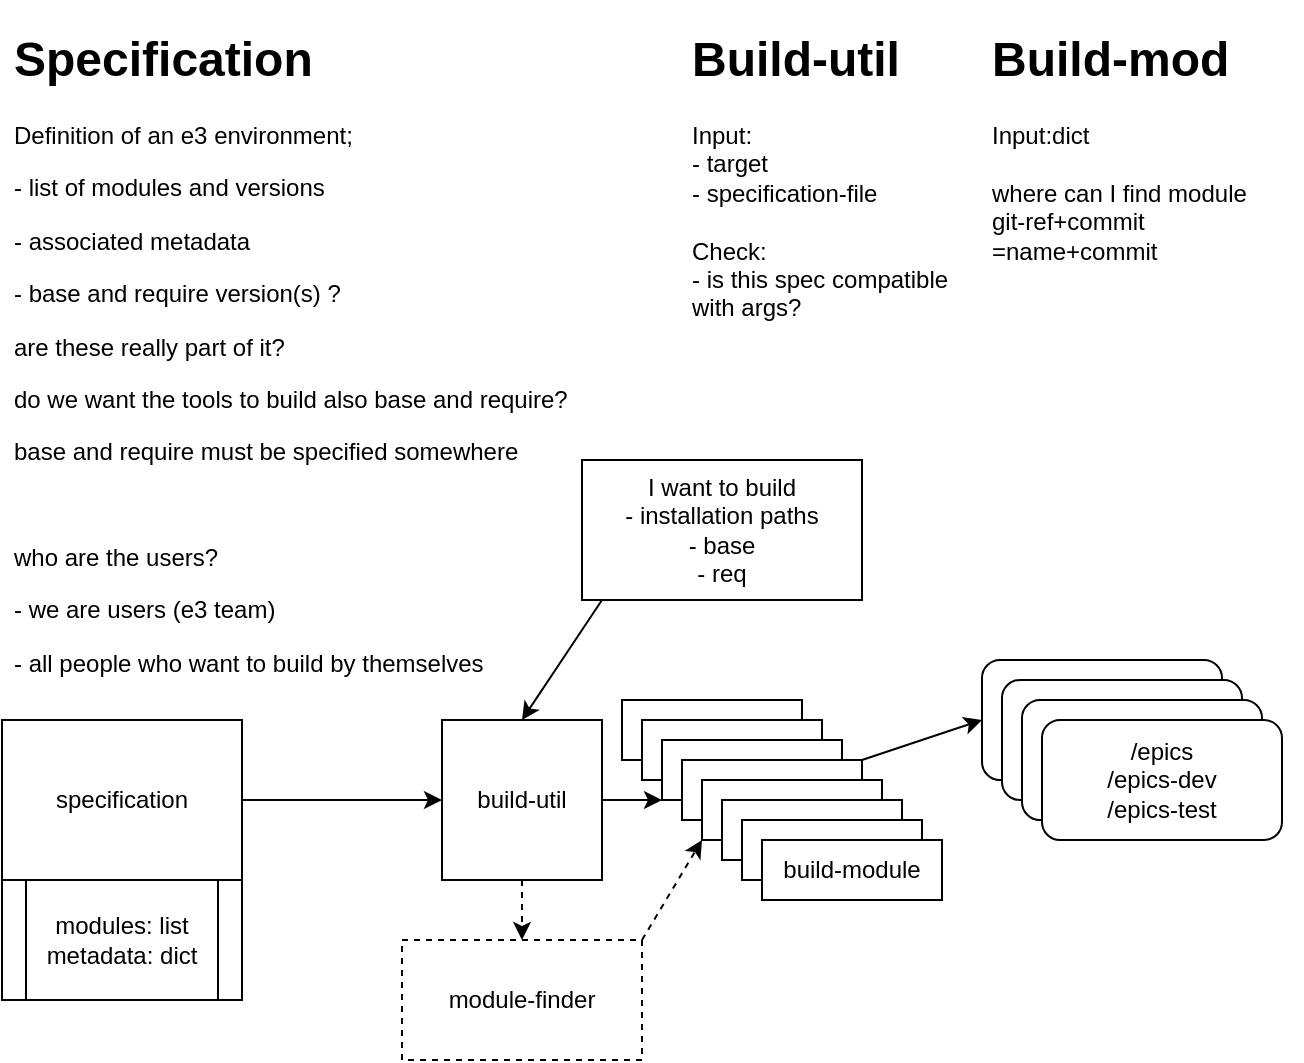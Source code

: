<mxfile version="14.5.10" type="github">
  <diagram id="X60pKRLHYqNhBMuP8MKD" name="Page-1">
    <mxGraphModel dx="466" dy="773" grid="1" gridSize="10" guides="1" tooltips="1" connect="1" arrows="1" fold="1" page="1" pageScale="1" pageWidth="827" pageHeight="1169" math="0" shadow="0">
      <root>
        <mxCell id="0" />
        <mxCell id="1" parent="0" />
        <mxCell id="a3cAYwDz3qXqtBNzGSlk-1" value="&lt;div&gt;specification&lt;/div&gt;" style="rounded=0;whiteSpace=wrap;html=1;" vertex="1" parent="1">
          <mxGeometry x="20" y="370" width="120" height="80" as="geometry" />
        </mxCell>
        <mxCell id="a3cAYwDz3qXqtBNzGSlk-3" value="&lt;h1&gt;Build-util&lt;/h1&gt;&lt;div&gt;Input:&lt;/div&gt;&lt;div&gt;- target&lt;/div&gt;&lt;div&gt;- specification-file&lt;br&gt;&lt;/div&gt;&lt;div&gt;&lt;br&gt;&lt;/div&gt;&lt;div&gt;Check:&lt;/div&gt;&lt;div&gt;- is this spec compatible with args?&lt;br&gt;&lt;/div&gt;" style="text;html=1;strokeColor=none;fillColor=none;spacing=5;spacingTop=-20;whiteSpace=wrap;overflow=hidden;rounded=0;" vertex="1" parent="1">
          <mxGeometry x="360" y="20" width="160" height="190" as="geometry" />
        </mxCell>
        <mxCell id="a3cAYwDz3qXqtBNzGSlk-4" value="&lt;div&gt;modules: list&lt;/div&gt;&lt;div&gt;metadata: dict&lt;br&gt;&lt;/div&gt;" style="shape=process;whiteSpace=wrap;html=1;backgroundOutline=1;" vertex="1" parent="1">
          <mxGeometry x="20" y="450" width="120" height="60" as="geometry" />
        </mxCell>
        <mxCell id="a3cAYwDz3qXqtBNzGSlk-5" value="" style="endArrow=classic;html=1;exitX=1;exitY=0.5;exitDx=0;exitDy=0;" edge="1" parent="1" source="a3cAYwDz3qXqtBNzGSlk-1">
          <mxGeometry width="50" height="50" relative="1" as="geometry">
            <mxPoint x="310" y="390" as="sourcePoint" />
            <mxPoint x="240" y="410" as="targetPoint" />
          </mxGeometry>
        </mxCell>
        <mxCell id="a3cAYwDz3qXqtBNzGSlk-6" value="&lt;div&gt;build-util&lt;/div&gt;" style="whiteSpace=wrap;html=1;aspect=fixed;" vertex="1" parent="1">
          <mxGeometry x="240" y="370" width="80" height="80" as="geometry" />
        </mxCell>
        <mxCell id="a3cAYwDz3qXqtBNzGSlk-7" value="" style="endArrow=classic;html=1;entryX=0.5;entryY=0;entryDx=0;entryDy=0;" edge="1" parent="1" target="a3cAYwDz3qXqtBNzGSlk-6">
          <mxGeometry width="50" height="50" relative="1" as="geometry">
            <mxPoint x="320" y="310" as="sourcePoint" />
            <mxPoint x="360" y="340" as="targetPoint" />
          </mxGeometry>
        </mxCell>
        <mxCell id="a3cAYwDz3qXqtBNzGSlk-9" value="&lt;div&gt;I want to build&lt;/div&gt;&lt;div&gt;- installation paths&lt;/div&gt;&lt;div&gt;- base&lt;/div&gt;&lt;div&gt;- req&lt;br&gt;&lt;/div&gt;" style="rounded=0;whiteSpace=wrap;html=1;" vertex="1" parent="1">
          <mxGeometry x="310" y="240" width="140" height="70" as="geometry" />
        </mxCell>
        <mxCell id="a3cAYwDz3qXqtBNzGSlk-11" value="&lt;div&gt;/epics&lt;/div&gt;&lt;div&gt;/epics-dev&lt;/div&gt;&lt;div&gt;/epics-test&lt;br&gt;&lt;/div&gt;" style="rounded=1;whiteSpace=wrap;html=1;" vertex="1" parent="1">
          <mxGeometry x="510" y="340" width="120" height="60" as="geometry" />
        </mxCell>
        <mxCell id="a3cAYwDz3qXqtBNzGSlk-12" value="&lt;div&gt;/epics&lt;/div&gt;&lt;div&gt;/epics-dev&lt;/div&gt;&lt;div&gt;/epics-test&lt;br&gt;&lt;/div&gt;" style="rounded=1;whiteSpace=wrap;html=1;" vertex="1" parent="1">
          <mxGeometry x="520" y="350" width="120" height="60" as="geometry" />
        </mxCell>
        <mxCell id="a3cAYwDz3qXqtBNzGSlk-13" value="&lt;div&gt;/epics&lt;/div&gt;&lt;div&gt;/epics-dev&lt;/div&gt;&lt;div&gt;/epics-test&lt;br&gt;&lt;/div&gt;" style="rounded=1;whiteSpace=wrap;html=1;" vertex="1" parent="1">
          <mxGeometry x="530" y="360" width="120" height="60" as="geometry" />
        </mxCell>
        <mxCell id="a3cAYwDz3qXqtBNzGSlk-14" value="&lt;div&gt;/epics&lt;/div&gt;&lt;div&gt;/epics-dev&lt;/div&gt;&lt;div&gt;/epics-test&lt;br&gt;&lt;/div&gt;" style="rounded=1;whiteSpace=wrap;html=1;" vertex="1" parent="1">
          <mxGeometry x="540" y="370" width="120" height="60" as="geometry" />
        </mxCell>
        <mxCell id="a3cAYwDz3qXqtBNzGSlk-15" value="" style="endArrow=classic;html=1;exitX=0.5;exitY=1;exitDx=0;exitDy=0;entryX=0.5;entryY=0;entryDx=0;entryDy=0;dashed=1;" edge="1" parent="1" source="a3cAYwDz3qXqtBNzGSlk-6" target="a3cAYwDz3qXqtBNzGSlk-27">
          <mxGeometry width="50" height="50" relative="1" as="geometry">
            <mxPoint x="310" y="390" as="sourcePoint" />
            <mxPoint x="360" y="340" as="targetPoint" />
          </mxGeometry>
        </mxCell>
        <mxCell id="a3cAYwDz3qXqtBNzGSlk-16" value="&lt;h1&gt;Specification&lt;/h1&gt;&lt;p&gt;Definition of an e3 environment;&lt;/p&gt;&lt;p&gt;- list of modules and versions&lt;/p&gt;&lt;p&gt;- associated metadata&lt;/p&gt;&lt;p&gt;- base and require version(s) ?&lt;/p&gt;&lt;p&gt;are these really part of it?&lt;/p&gt;&lt;p&gt;do we want the tools to build also base and require?&lt;/p&gt;&lt;p&gt;base and require must be specified somewhere&lt;/p&gt;&lt;p&gt;&lt;br&gt;&lt;/p&gt;&lt;p&gt;who are the users?&lt;/p&gt;&lt;p&gt;- we are users (e3 team)&lt;/p&gt;&lt;p&gt;- all people who want to build by themselves&lt;br&gt;&lt;/p&gt;" style="text;html=1;strokeColor=none;fillColor=none;spacing=5;spacingTop=-20;whiteSpace=wrap;overflow=hidden;rounded=0;" vertex="1" parent="1">
          <mxGeometry x="21" y="20" width="309" height="360" as="geometry" />
        </mxCell>
        <mxCell id="a3cAYwDz3qXqtBNzGSlk-17" value="build-module" style="rounded=0;whiteSpace=wrap;html=1;" vertex="1" parent="1">
          <mxGeometry x="330" y="360" width="90" height="30" as="geometry" />
        </mxCell>
        <mxCell id="a3cAYwDz3qXqtBNzGSlk-18" value="build-module" style="rounded=0;whiteSpace=wrap;html=1;" vertex="1" parent="1">
          <mxGeometry x="340" y="370" width="90" height="30" as="geometry" />
        </mxCell>
        <mxCell id="a3cAYwDz3qXqtBNzGSlk-19" value="build-module" style="rounded=0;whiteSpace=wrap;html=1;" vertex="1" parent="1">
          <mxGeometry x="350" y="380" width="90" height="30" as="geometry" />
        </mxCell>
        <mxCell id="a3cAYwDz3qXqtBNzGSlk-20" value="build-module" style="rounded=0;whiteSpace=wrap;html=1;" vertex="1" parent="1">
          <mxGeometry x="360" y="390" width="90" height="30" as="geometry" />
        </mxCell>
        <mxCell id="a3cAYwDz3qXqtBNzGSlk-21" value="build-module" style="rounded=0;whiteSpace=wrap;html=1;" vertex="1" parent="1">
          <mxGeometry x="370" y="400" width="90" height="30" as="geometry" />
        </mxCell>
        <mxCell id="a3cAYwDz3qXqtBNzGSlk-22" value="build-module" style="rounded=0;whiteSpace=wrap;html=1;" vertex="1" parent="1">
          <mxGeometry x="380" y="410" width="90" height="30" as="geometry" />
        </mxCell>
        <mxCell id="a3cAYwDz3qXqtBNzGSlk-23" value="build-module" style="rounded=0;whiteSpace=wrap;html=1;" vertex="1" parent="1">
          <mxGeometry x="390" y="420" width="90" height="30" as="geometry" />
        </mxCell>
        <mxCell id="a3cAYwDz3qXqtBNzGSlk-24" value="build-module" style="rounded=0;whiteSpace=wrap;html=1;" vertex="1" parent="1">
          <mxGeometry x="400" y="430" width="90" height="30" as="geometry" />
        </mxCell>
        <mxCell id="a3cAYwDz3qXqtBNzGSlk-25" value="&lt;h1&gt;Build-mod&lt;/h1&gt;&lt;div&gt;Input:dict&lt;/div&gt;&lt;div&gt;&lt;br&gt;&lt;/div&gt;&lt;div&gt;where can I find module&lt;/div&gt;&lt;div&gt;git-ref+commit&lt;/div&gt;&lt;div&gt;=name+commit&lt;br&gt;&lt;/div&gt;" style="text;html=1;strokeColor=none;fillColor=none;spacing=5;spacingTop=-20;whiteSpace=wrap;overflow=hidden;rounded=0;" vertex="1" parent="1">
          <mxGeometry x="510" y="20" width="160" height="190" as="geometry" />
        </mxCell>
        <mxCell id="a3cAYwDz3qXqtBNzGSlk-27" value="module-finder" style="rounded=0;whiteSpace=wrap;html=1;dashed=1;" vertex="1" parent="1">
          <mxGeometry x="220" y="480" width="120" height="60" as="geometry" />
        </mxCell>
        <mxCell id="a3cAYwDz3qXqtBNzGSlk-28" value="" style="endArrow=classic;html=1;exitX=1;exitY=0;exitDx=0;exitDy=0;entryX=0;entryY=1;entryDx=0;entryDy=0;dashed=1;" edge="1" parent="1" source="a3cAYwDz3qXqtBNzGSlk-27" target="a3cAYwDz3qXqtBNzGSlk-21">
          <mxGeometry width="50" height="50" relative="1" as="geometry">
            <mxPoint x="290" y="460" as="sourcePoint" />
            <mxPoint x="290" y="490" as="targetPoint" />
          </mxGeometry>
        </mxCell>
        <mxCell id="a3cAYwDz3qXqtBNzGSlk-29" value="" style="endArrow=classic;html=1;exitX=1;exitY=0;exitDx=0;exitDy=0;entryX=0;entryY=0.5;entryDx=0;entryDy=0;" edge="1" parent="1" source="a3cAYwDz3qXqtBNzGSlk-20" target="a3cAYwDz3qXqtBNzGSlk-11">
          <mxGeometry width="50" height="50" relative="1" as="geometry">
            <mxPoint x="350" y="490" as="sourcePoint" />
            <mxPoint x="380" y="440" as="targetPoint" />
          </mxGeometry>
        </mxCell>
        <mxCell id="a3cAYwDz3qXqtBNzGSlk-30" value="" style="endArrow=classic;html=1;exitX=1;exitY=0.5;exitDx=0;exitDy=0;entryX=0;entryY=1;entryDx=0;entryDy=0;" edge="1" parent="1" source="a3cAYwDz3qXqtBNzGSlk-6" target="a3cAYwDz3qXqtBNzGSlk-19">
          <mxGeometry width="50" height="50" relative="1" as="geometry">
            <mxPoint x="460" y="400" as="sourcePoint" />
            <mxPoint x="520" y="380" as="targetPoint" />
          </mxGeometry>
        </mxCell>
      </root>
    </mxGraphModel>
  </diagram>
</mxfile>
